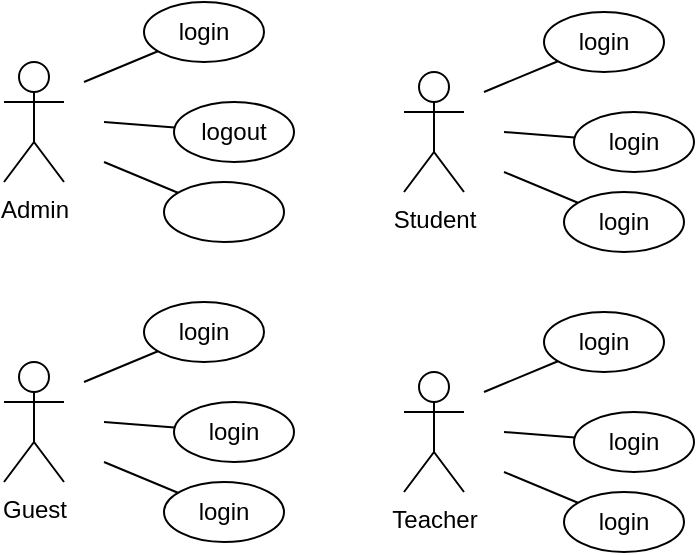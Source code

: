 <mxfile version="26.0.6">
  <diagram name="Page-1" id="ditq6TT-ULRenWaYCBOm">
    <mxGraphModel dx="508" dy="346" grid="1" gridSize="10" guides="1" tooltips="1" connect="1" arrows="1" fold="1" page="1" pageScale="1" pageWidth="850" pageHeight="1100" math="0" shadow="0">
      <root>
        <mxCell id="0" />
        <mxCell id="1" parent="0" />
        <mxCell id="n8QMbI-Mnah7mbgpFxKV-7" value="Admin" style="shape=umlActor;verticalLabelPosition=bottom;verticalAlign=top;html=1;" vertex="1" parent="1">
          <mxGeometry x="60" y="100" width="30" height="60" as="geometry" />
        </mxCell>
        <mxCell id="n8QMbI-Mnah7mbgpFxKV-12" value="" style="endArrow=none;html=1;rounded=0;" edge="1" parent="1" target="n8QMbI-Mnah7mbgpFxKV-13">
          <mxGeometry width="50" height="50" relative="1" as="geometry">
            <mxPoint x="100" y="110" as="sourcePoint" />
            <mxPoint x="150" y="100" as="targetPoint" />
          </mxGeometry>
        </mxCell>
        <mxCell id="n8QMbI-Mnah7mbgpFxKV-13" value="login" style="ellipse;whiteSpace=wrap;html=1;" vertex="1" parent="1">
          <mxGeometry x="130" y="70" width="60" height="30" as="geometry" />
        </mxCell>
        <mxCell id="n8QMbI-Mnah7mbgpFxKV-14" value="" style="endArrow=none;html=1;rounded=0;" edge="1" parent="1" target="n8QMbI-Mnah7mbgpFxKV-15">
          <mxGeometry width="50" height="50" relative="1" as="geometry">
            <mxPoint x="110" y="130" as="sourcePoint" />
            <mxPoint x="165" y="150" as="targetPoint" />
          </mxGeometry>
        </mxCell>
        <mxCell id="n8QMbI-Mnah7mbgpFxKV-15" value="logout" style="ellipse;whiteSpace=wrap;html=1;" vertex="1" parent="1">
          <mxGeometry x="145" y="120" width="60" height="30" as="geometry" />
        </mxCell>
        <mxCell id="n8QMbI-Mnah7mbgpFxKV-16" value="" style="endArrow=none;html=1;rounded=0;" edge="1" parent="1" target="n8QMbI-Mnah7mbgpFxKV-17">
          <mxGeometry width="50" height="50" relative="1" as="geometry">
            <mxPoint x="110" y="150" as="sourcePoint" />
            <mxPoint x="160" y="190" as="targetPoint" />
          </mxGeometry>
        </mxCell>
        <mxCell id="n8QMbI-Mnah7mbgpFxKV-17" value="" style="ellipse;whiteSpace=wrap;html=1;" vertex="1" parent="1">
          <mxGeometry x="140" y="160" width="60" height="30" as="geometry" />
        </mxCell>
        <mxCell id="n8QMbI-Mnah7mbgpFxKV-18" value="Student" style="shape=umlActor;verticalLabelPosition=bottom;verticalAlign=top;html=1;" vertex="1" parent="1">
          <mxGeometry x="260" y="105" width="30" height="60" as="geometry" />
        </mxCell>
        <mxCell id="n8QMbI-Mnah7mbgpFxKV-19" value="" style="endArrow=none;html=1;rounded=0;" edge="1" parent="1" target="n8QMbI-Mnah7mbgpFxKV-20">
          <mxGeometry width="50" height="50" relative="1" as="geometry">
            <mxPoint x="300" y="115" as="sourcePoint" />
            <mxPoint x="350" y="105" as="targetPoint" />
          </mxGeometry>
        </mxCell>
        <mxCell id="n8QMbI-Mnah7mbgpFxKV-20" value="login" style="ellipse;whiteSpace=wrap;html=1;" vertex="1" parent="1">
          <mxGeometry x="330" y="75" width="60" height="30" as="geometry" />
        </mxCell>
        <mxCell id="n8QMbI-Mnah7mbgpFxKV-21" value="" style="endArrow=none;html=1;rounded=0;" edge="1" parent="1" target="n8QMbI-Mnah7mbgpFxKV-22">
          <mxGeometry width="50" height="50" relative="1" as="geometry">
            <mxPoint x="310" y="135" as="sourcePoint" />
            <mxPoint x="365" y="155" as="targetPoint" />
          </mxGeometry>
        </mxCell>
        <mxCell id="n8QMbI-Mnah7mbgpFxKV-22" value="login" style="ellipse;whiteSpace=wrap;html=1;" vertex="1" parent="1">
          <mxGeometry x="345" y="125" width="60" height="30" as="geometry" />
        </mxCell>
        <mxCell id="n8QMbI-Mnah7mbgpFxKV-23" value="" style="endArrow=none;html=1;rounded=0;" edge="1" parent="1" target="n8QMbI-Mnah7mbgpFxKV-24">
          <mxGeometry width="50" height="50" relative="1" as="geometry">
            <mxPoint x="310" y="155" as="sourcePoint" />
            <mxPoint x="360" y="195" as="targetPoint" />
          </mxGeometry>
        </mxCell>
        <mxCell id="n8QMbI-Mnah7mbgpFxKV-24" value="login" style="ellipse;whiteSpace=wrap;html=1;" vertex="1" parent="1">
          <mxGeometry x="340" y="165" width="60" height="30" as="geometry" />
        </mxCell>
        <mxCell id="n8QMbI-Mnah7mbgpFxKV-32" value="Guest" style="shape=umlActor;verticalLabelPosition=bottom;verticalAlign=top;html=1;" vertex="1" parent="1">
          <mxGeometry x="60" y="250" width="30" height="60" as="geometry" />
        </mxCell>
        <mxCell id="n8QMbI-Mnah7mbgpFxKV-33" value="" style="endArrow=none;html=1;rounded=0;" edge="1" parent="1" target="n8QMbI-Mnah7mbgpFxKV-34">
          <mxGeometry width="50" height="50" relative="1" as="geometry">
            <mxPoint x="100" y="260" as="sourcePoint" />
            <mxPoint x="150" y="250" as="targetPoint" />
          </mxGeometry>
        </mxCell>
        <mxCell id="n8QMbI-Mnah7mbgpFxKV-34" value="login" style="ellipse;whiteSpace=wrap;html=1;" vertex="1" parent="1">
          <mxGeometry x="130" y="220" width="60" height="30" as="geometry" />
        </mxCell>
        <mxCell id="n8QMbI-Mnah7mbgpFxKV-35" value="" style="endArrow=none;html=1;rounded=0;" edge="1" parent="1" target="n8QMbI-Mnah7mbgpFxKV-36">
          <mxGeometry width="50" height="50" relative="1" as="geometry">
            <mxPoint x="110" y="280" as="sourcePoint" />
            <mxPoint x="165" y="300" as="targetPoint" />
          </mxGeometry>
        </mxCell>
        <mxCell id="n8QMbI-Mnah7mbgpFxKV-36" value="login" style="ellipse;whiteSpace=wrap;html=1;" vertex="1" parent="1">
          <mxGeometry x="145" y="270" width="60" height="30" as="geometry" />
        </mxCell>
        <mxCell id="n8QMbI-Mnah7mbgpFxKV-37" value="" style="endArrow=none;html=1;rounded=0;" edge="1" parent="1" target="n8QMbI-Mnah7mbgpFxKV-38">
          <mxGeometry width="50" height="50" relative="1" as="geometry">
            <mxPoint x="110" y="300" as="sourcePoint" />
            <mxPoint x="160" y="340" as="targetPoint" />
          </mxGeometry>
        </mxCell>
        <mxCell id="n8QMbI-Mnah7mbgpFxKV-38" value="login" style="ellipse;whiteSpace=wrap;html=1;" vertex="1" parent="1">
          <mxGeometry x="140" y="310" width="60" height="30" as="geometry" />
        </mxCell>
        <mxCell id="n8QMbI-Mnah7mbgpFxKV-39" value="Teacher" style="shape=umlActor;verticalLabelPosition=bottom;verticalAlign=top;html=1;" vertex="1" parent="1">
          <mxGeometry x="260" y="255" width="30" height="60" as="geometry" />
        </mxCell>
        <mxCell id="n8QMbI-Mnah7mbgpFxKV-40" value="" style="endArrow=none;html=1;rounded=0;" edge="1" parent="1" target="n8QMbI-Mnah7mbgpFxKV-41">
          <mxGeometry width="50" height="50" relative="1" as="geometry">
            <mxPoint x="300" y="265" as="sourcePoint" />
            <mxPoint x="350" y="255" as="targetPoint" />
          </mxGeometry>
        </mxCell>
        <mxCell id="n8QMbI-Mnah7mbgpFxKV-41" value="login" style="ellipse;whiteSpace=wrap;html=1;" vertex="1" parent="1">
          <mxGeometry x="330" y="225" width="60" height="30" as="geometry" />
        </mxCell>
        <mxCell id="n8QMbI-Mnah7mbgpFxKV-42" value="" style="endArrow=none;html=1;rounded=0;" edge="1" parent="1" target="n8QMbI-Mnah7mbgpFxKV-43">
          <mxGeometry width="50" height="50" relative="1" as="geometry">
            <mxPoint x="310" y="285" as="sourcePoint" />
            <mxPoint x="365" y="305" as="targetPoint" />
          </mxGeometry>
        </mxCell>
        <mxCell id="n8QMbI-Mnah7mbgpFxKV-43" value="login" style="ellipse;whiteSpace=wrap;html=1;" vertex="1" parent="1">
          <mxGeometry x="345" y="275" width="60" height="30" as="geometry" />
        </mxCell>
        <mxCell id="n8QMbI-Mnah7mbgpFxKV-44" value="" style="endArrow=none;html=1;rounded=0;" edge="1" parent="1" target="n8QMbI-Mnah7mbgpFxKV-45">
          <mxGeometry width="50" height="50" relative="1" as="geometry">
            <mxPoint x="310" y="305" as="sourcePoint" />
            <mxPoint x="360" y="345" as="targetPoint" />
          </mxGeometry>
        </mxCell>
        <mxCell id="n8QMbI-Mnah7mbgpFxKV-45" value="login" style="ellipse;whiteSpace=wrap;html=1;" vertex="1" parent="1">
          <mxGeometry x="340" y="315" width="60" height="30" as="geometry" />
        </mxCell>
      </root>
    </mxGraphModel>
  </diagram>
</mxfile>

